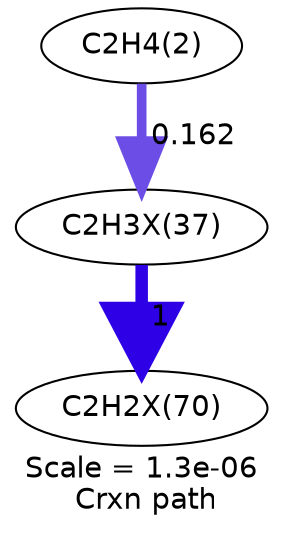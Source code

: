 digraph reaction_paths {
center=1;
s5 -> s13[fontname="Helvetica", style="setlinewidth(4.63)", arrowsize=2.31, color="0.7, 0.662, 0.9"
, label=" 0.162"];
s13 -> s17[fontname="Helvetica", style="setlinewidth(6)", arrowsize=3, color="0.7, 1.5, 0.9"
, label=" 1"];
s5 [ fontname="Helvetica", label="C2H4(2)"];
s13 [ fontname="Helvetica", label="C2H3X(37)"];
s17 [ fontname="Helvetica", label="C2H2X(70)"];
 label = "Scale = 1.3e-06\l Crxn path";
 fontname = "Helvetica";
}

